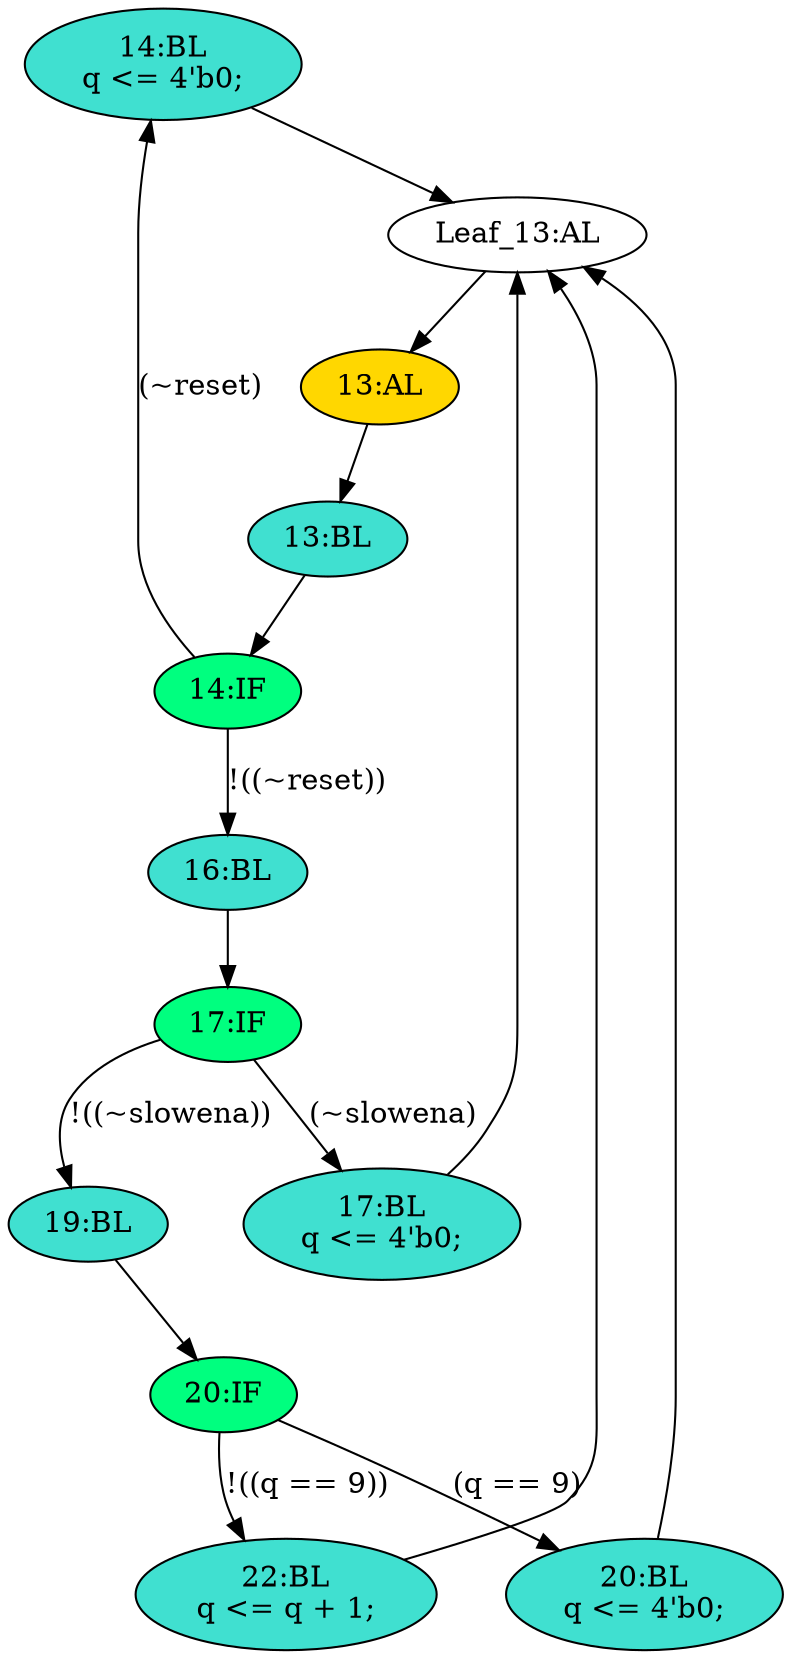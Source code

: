 strict digraph "compose( ,  )" {
	node [label="\N"];
	"14:BL"	[ast="<pyverilog.vparser.ast.Block object at 0x7f7a96db5390>",
		fillcolor=turquoise,
		label="14:BL
q <= 4'b0;",
		statements="[<pyverilog.vparser.ast.NonblockingSubstitution object at 0x7f7a96cd6750>]",
		style=filled,
		typ=Block];
	"Leaf_13:AL"	[def_var="['q']",
		label="Leaf_13:AL"];
	"14:BL" -> "Leaf_13:AL"	[cond="[]",
		lineno=None];
	"20:BL"	[ast="<pyverilog.vparser.ast.Block object at 0x7f7a96d32650>",
		fillcolor=turquoise,
		label="20:BL
q <= 4'b0;",
		statements="[<pyverilog.vparser.ast.NonblockingSubstitution object at 0x7f7a96d3d4d0>]",
		style=filled,
		typ=Block];
	"20:BL" -> "Leaf_13:AL"	[cond="[]",
		lineno=None];
	"17:BL"	[ast="<pyverilog.vparser.ast.Block object at 0x7f7a96d24610>",
		fillcolor=turquoise,
		label="17:BL
q <= 4'b0;",
		statements="[<pyverilog.vparser.ast.NonblockingSubstitution object at 0x7f7a96cce290>]",
		style=filled,
		typ=Block];
	"17:BL" -> "Leaf_13:AL"	[cond="[]",
		lineno=None];
	"13:AL"	[ast="<pyverilog.vparser.ast.Always object at 0x7f7a96cc3fd0>",
		clk_sens=True,
		fillcolor=gold,
		label="13:AL",
		sens="['clk']",
		statements="[]",
		style=filled,
		typ=Always,
		use_var="['q', 'reset', 'slowena']"];
	"Leaf_13:AL" -> "13:AL";
	"17:IF"	[ast="<pyverilog.vparser.ast.IfStatement object at 0x7f7a96ccecd0>",
		fillcolor=springgreen,
		label="17:IF",
		statements="[]",
		style=filled,
		typ=IfStatement];
	"17:IF" -> "17:BL"	[cond="['slowena']",
		label="(~slowena)",
		lineno=17];
	"19:BL"	[ast="<pyverilog.vparser.ast.Block object at 0x7f7a96cce550>",
		fillcolor=turquoise,
		label="19:BL",
		statements="[]",
		style=filled,
		typ=Block];
	"17:IF" -> "19:BL"	[cond="['slowena']",
		label="!((~slowena))",
		lineno=17];
	"20:IF"	[ast="<pyverilog.vparser.ast.IfStatement object at 0x7f7a96d3dd10>",
		fillcolor=springgreen,
		label="20:IF",
		statements="[]",
		style=filled,
		typ=IfStatement];
	"19:BL" -> "20:IF"	[cond="[]",
		lineno=None];
	"13:BL"	[ast="<pyverilog.vparser.ast.Block object at 0x7f7a96db5690>",
		fillcolor=turquoise,
		label="13:BL",
		statements="[]",
		style=filled,
		typ=Block];
	"13:AL" -> "13:BL"	[cond="[]",
		lineno=None];
	"14:IF"	[ast="<pyverilog.vparser.ast.IfStatement object at 0x7f7a96cd6bd0>",
		fillcolor=springgreen,
		label="14:IF",
		statements="[]",
		style=filled,
		typ=IfStatement];
	"13:BL" -> "14:IF"	[cond="[]",
		lineno=None];
	"14:IF" -> "14:BL"	[cond="['reset']",
		label="(~reset)",
		lineno=14];
	"16:BL"	[ast="<pyverilog.vparser.ast.Block object at 0x7f7a96d24110>",
		fillcolor=turquoise,
		label="16:BL",
		statements="[]",
		style=filled,
		typ=Block];
	"14:IF" -> "16:BL"	[cond="['reset']",
		label="!((~reset))",
		lineno=14];
	"20:IF" -> "20:BL"	[cond="['q']",
		label="(q == 9)",
		lineno=20];
	"22:BL"	[ast="<pyverilog.vparser.ast.Block object at 0x7f7a96d3dc50>",
		fillcolor=turquoise,
		label="22:BL
q <= q + 1;",
		statements="[<pyverilog.vparser.ast.NonblockingSubstitution object at 0x7f7a96d27150>]",
		style=filled,
		typ=Block];
	"20:IF" -> "22:BL"	[cond="['q']",
		label="!((q == 9))",
		lineno=20];
	"22:BL" -> "Leaf_13:AL"	[cond="[]",
		lineno=None];
	"16:BL" -> "17:IF"	[cond="[]",
		lineno=None];
}
